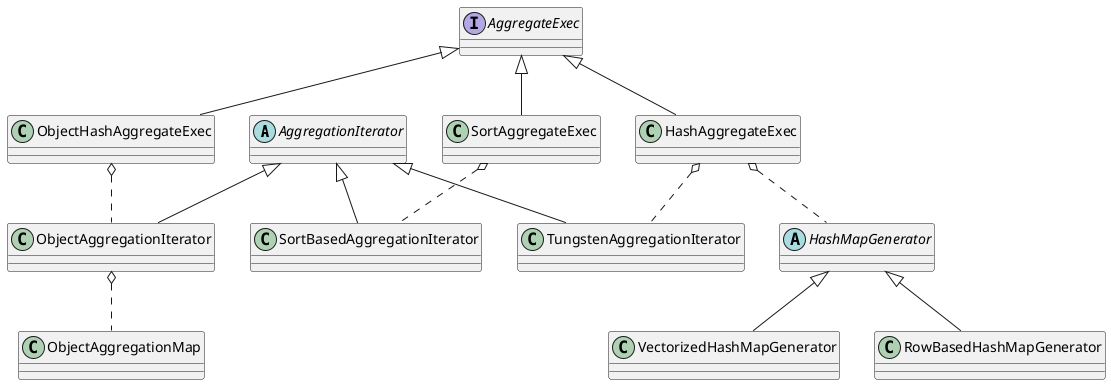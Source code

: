 @startuml

abstract class AggregationIterator
abstract class HashMapGenerator
interface AggregateExec


AggregationIterator <|-- TungstenAggregationIterator
AggregationIterator <|-- ObjectAggregationIterator
AggregationIterator <|-- SortBasedAggregationIterator

HashMapGenerator <|-- RowBasedHashMapGenerator
HashMapGenerator <|-- VectorizedHashMapGenerator

AggregateExec <|-- HashAggregateExec
AggregateExec <|-- ObjectHashAggregateExec
AggregateExec <|-- SortAggregateExec

HashAggregateExec o.. TungstenAggregationIterator
ObjectHashAggregateExec o.. ObjectAggregationIterator
SortAggregateExec o.. SortBasedAggregationIterator

HashAggregateExec o.. HashMapGenerator

ObjectAggregationIterator o.. ObjectAggregationMap

@enduml